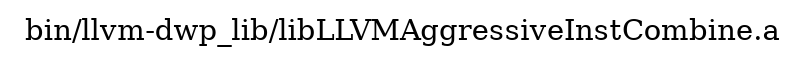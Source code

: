 digraph "bin/llvm-dwp_lib/libLLVMAggressiveInstCombine.a" {
	label="bin/llvm-dwp_lib/libLLVMAggressiveInstCombine.a";
	rankdir=LR;

}
